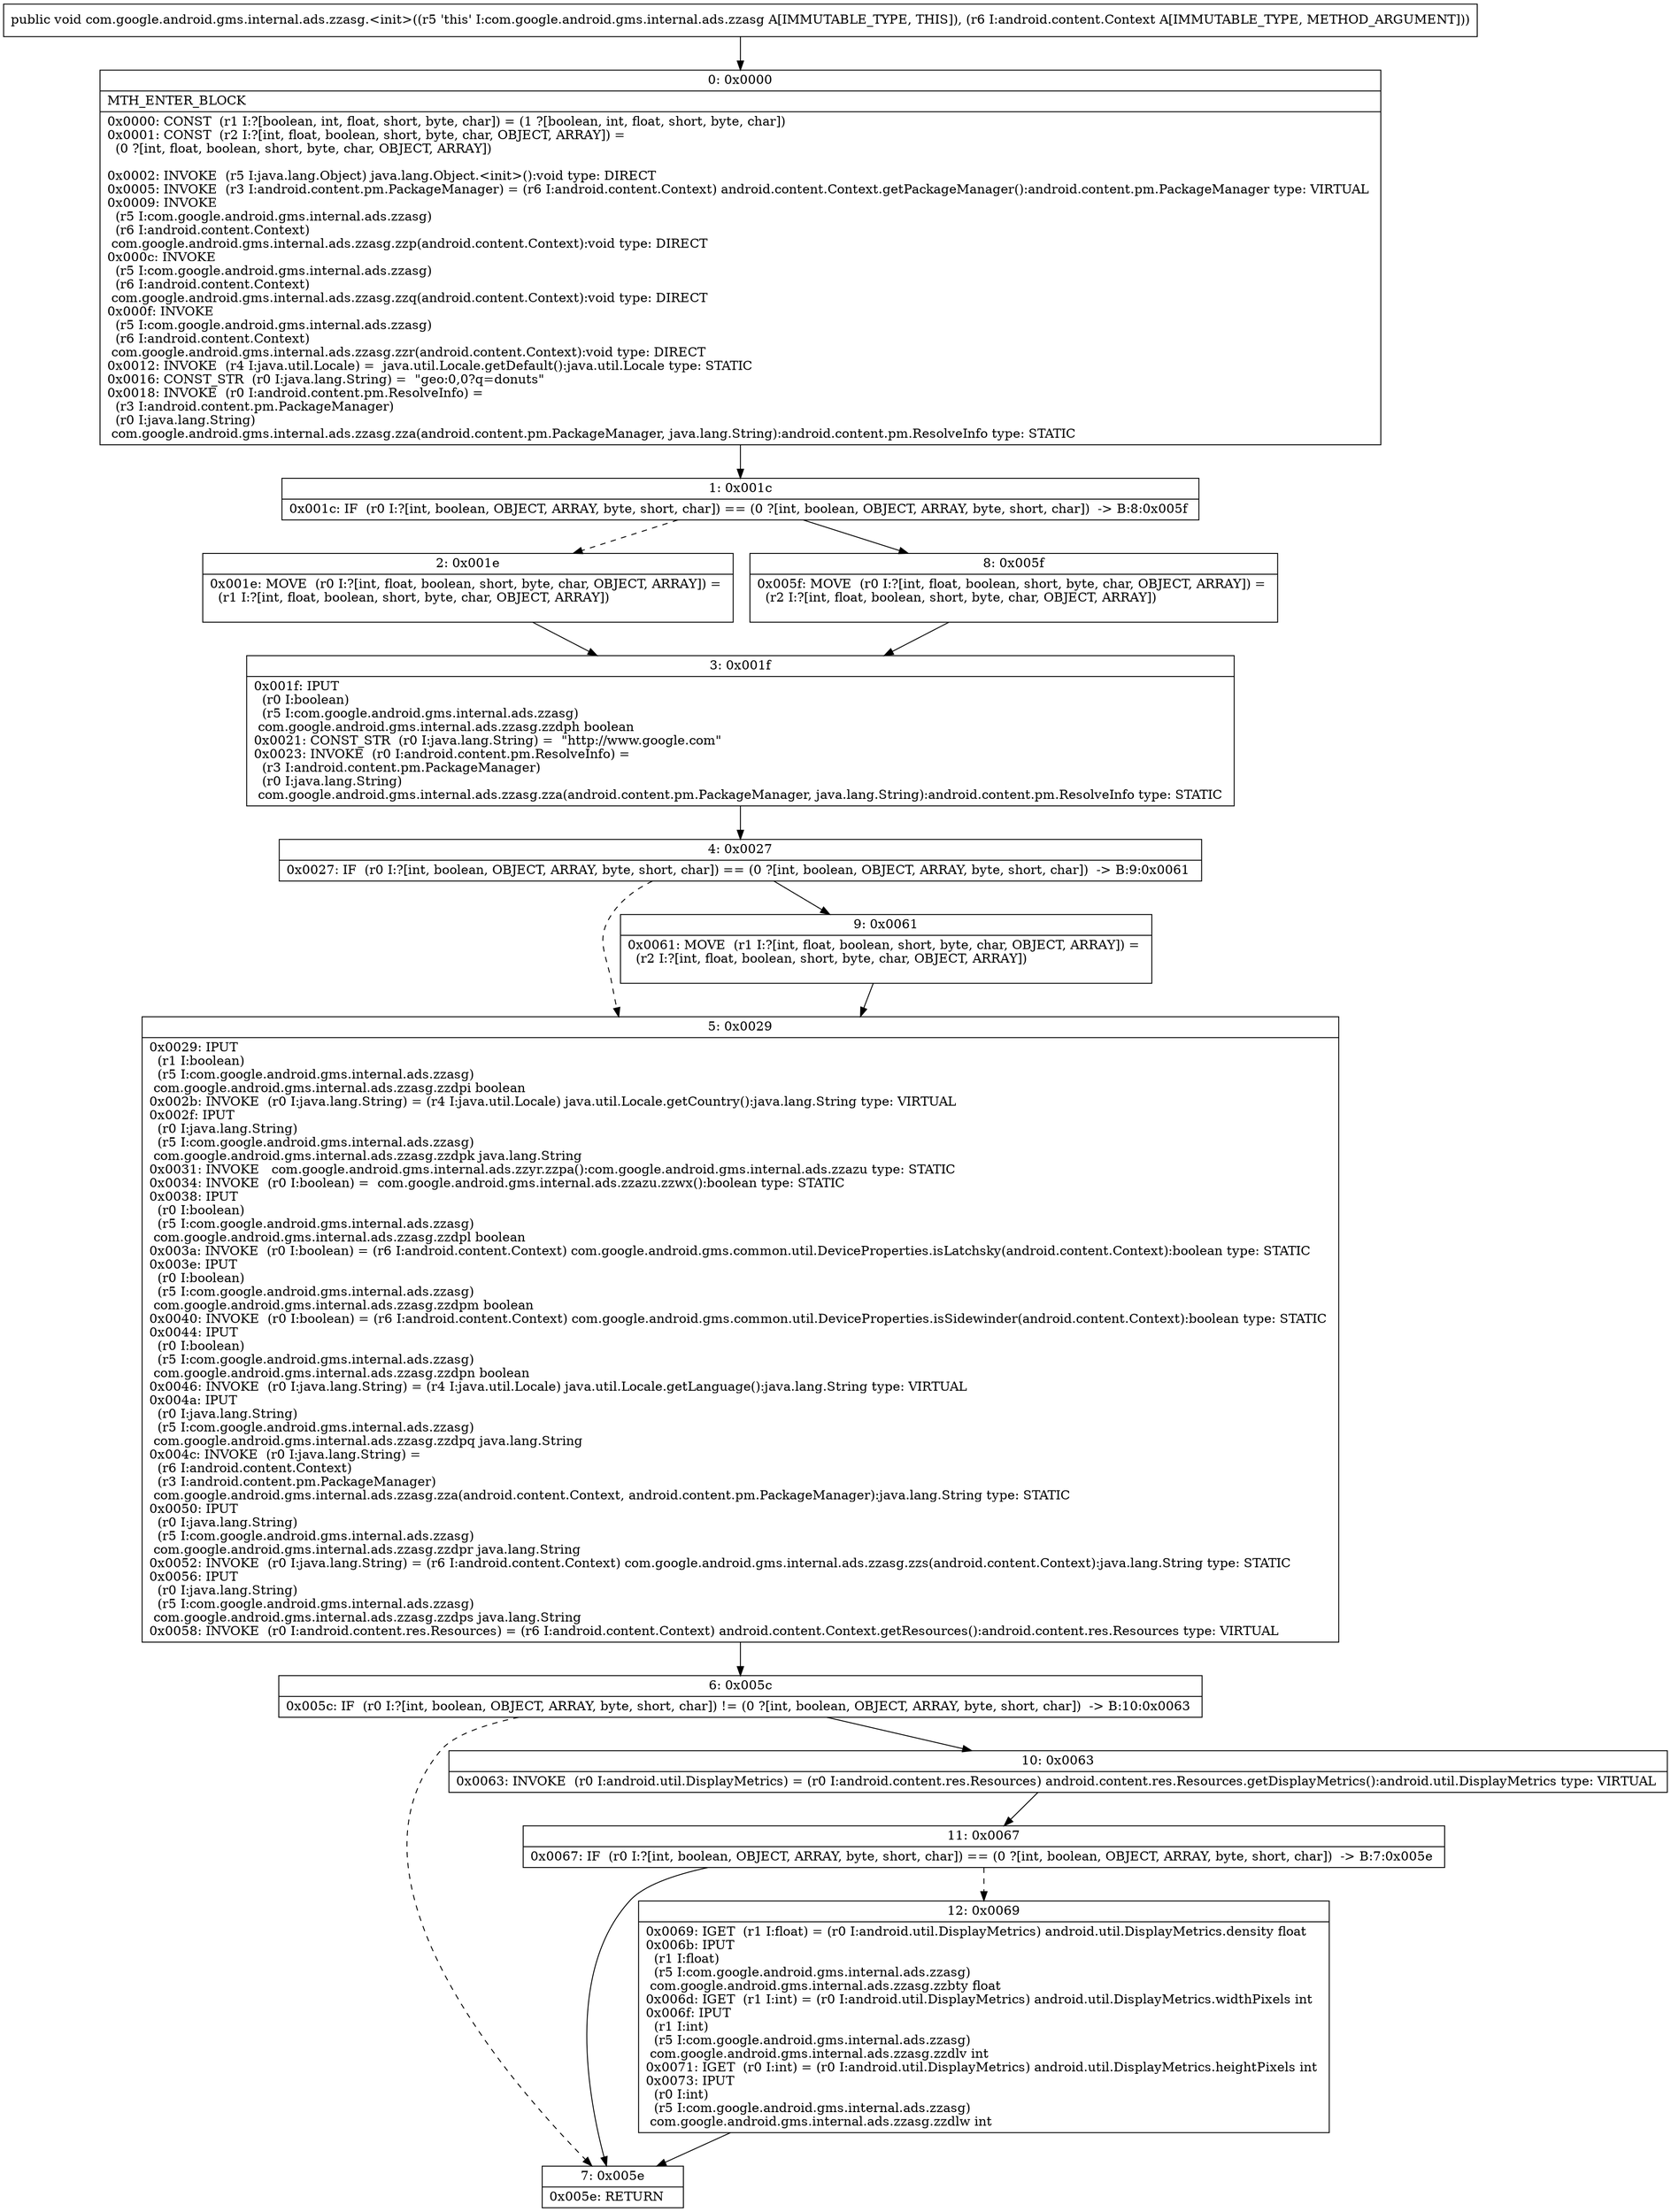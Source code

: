 digraph "CFG forcom.google.android.gms.internal.ads.zzasg.\<init\>(Landroid\/content\/Context;)V" {
Node_0 [shape=record,label="{0\:\ 0x0000|MTH_ENTER_BLOCK\l|0x0000: CONST  (r1 I:?[boolean, int, float, short, byte, char]) = (1 ?[boolean, int, float, short, byte, char]) \l0x0001: CONST  (r2 I:?[int, float, boolean, short, byte, char, OBJECT, ARRAY]) = \l  (0 ?[int, float, boolean, short, byte, char, OBJECT, ARRAY])\l \l0x0002: INVOKE  (r5 I:java.lang.Object) java.lang.Object.\<init\>():void type: DIRECT \l0x0005: INVOKE  (r3 I:android.content.pm.PackageManager) = (r6 I:android.content.Context) android.content.Context.getPackageManager():android.content.pm.PackageManager type: VIRTUAL \l0x0009: INVOKE  \l  (r5 I:com.google.android.gms.internal.ads.zzasg)\l  (r6 I:android.content.Context)\l com.google.android.gms.internal.ads.zzasg.zzp(android.content.Context):void type: DIRECT \l0x000c: INVOKE  \l  (r5 I:com.google.android.gms.internal.ads.zzasg)\l  (r6 I:android.content.Context)\l com.google.android.gms.internal.ads.zzasg.zzq(android.content.Context):void type: DIRECT \l0x000f: INVOKE  \l  (r5 I:com.google.android.gms.internal.ads.zzasg)\l  (r6 I:android.content.Context)\l com.google.android.gms.internal.ads.zzasg.zzr(android.content.Context):void type: DIRECT \l0x0012: INVOKE  (r4 I:java.util.Locale) =  java.util.Locale.getDefault():java.util.Locale type: STATIC \l0x0016: CONST_STR  (r0 I:java.lang.String) =  \"geo:0,0?q=donuts\" \l0x0018: INVOKE  (r0 I:android.content.pm.ResolveInfo) = \l  (r3 I:android.content.pm.PackageManager)\l  (r0 I:java.lang.String)\l com.google.android.gms.internal.ads.zzasg.zza(android.content.pm.PackageManager, java.lang.String):android.content.pm.ResolveInfo type: STATIC \l}"];
Node_1 [shape=record,label="{1\:\ 0x001c|0x001c: IF  (r0 I:?[int, boolean, OBJECT, ARRAY, byte, short, char]) == (0 ?[int, boolean, OBJECT, ARRAY, byte, short, char])  \-\> B:8:0x005f \l}"];
Node_2 [shape=record,label="{2\:\ 0x001e|0x001e: MOVE  (r0 I:?[int, float, boolean, short, byte, char, OBJECT, ARRAY]) = \l  (r1 I:?[int, float, boolean, short, byte, char, OBJECT, ARRAY])\l \l}"];
Node_3 [shape=record,label="{3\:\ 0x001f|0x001f: IPUT  \l  (r0 I:boolean)\l  (r5 I:com.google.android.gms.internal.ads.zzasg)\l com.google.android.gms.internal.ads.zzasg.zzdph boolean \l0x0021: CONST_STR  (r0 I:java.lang.String) =  \"http:\/\/www.google.com\" \l0x0023: INVOKE  (r0 I:android.content.pm.ResolveInfo) = \l  (r3 I:android.content.pm.PackageManager)\l  (r0 I:java.lang.String)\l com.google.android.gms.internal.ads.zzasg.zza(android.content.pm.PackageManager, java.lang.String):android.content.pm.ResolveInfo type: STATIC \l}"];
Node_4 [shape=record,label="{4\:\ 0x0027|0x0027: IF  (r0 I:?[int, boolean, OBJECT, ARRAY, byte, short, char]) == (0 ?[int, boolean, OBJECT, ARRAY, byte, short, char])  \-\> B:9:0x0061 \l}"];
Node_5 [shape=record,label="{5\:\ 0x0029|0x0029: IPUT  \l  (r1 I:boolean)\l  (r5 I:com.google.android.gms.internal.ads.zzasg)\l com.google.android.gms.internal.ads.zzasg.zzdpi boolean \l0x002b: INVOKE  (r0 I:java.lang.String) = (r4 I:java.util.Locale) java.util.Locale.getCountry():java.lang.String type: VIRTUAL \l0x002f: IPUT  \l  (r0 I:java.lang.String)\l  (r5 I:com.google.android.gms.internal.ads.zzasg)\l com.google.android.gms.internal.ads.zzasg.zzdpk java.lang.String \l0x0031: INVOKE   com.google.android.gms.internal.ads.zzyr.zzpa():com.google.android.gms.internal.ads.zzazu type: STATIC \l0x0034: INVOKE  (r0 I:boolean) =  com.google.android.gms.internal.ads.zzazu.zzwx():boolean type: STATIC \l0x0038: IPUT  \l  (r0 I:boolean)\l  (r5 I:com.google.android.gms.internal.ads.zzasg)\l com.google.android.gms.internal.ads.zzasg.zzdpl boolean \l0x003a: INVOKE  (r0 I:boolean) = (r6 I:android.content.Context) com.google.android.gms.common.util.DeviceProperties.isLatchsky(android.content.Context):boolean type: STATIC \l0x003e: IPUT  \l  (r0 I:boolean)\l  (r5 I:com.google.android.gms.internal.ads.zzasg)\l com.google.android.gms.internal.ads.zzasg.zzdpm boolean \l0x0040: INVOKE  (r0 I:boolean) = (r6 I:android.content.Context) com.google.android.gms.common.util.DeviceProperties.isSidewinder(android.content.Context):boolean type: STATIC \l0x0044: IPUT  \l  (r0 I:boolean)\l  (r5 I:com.google.android.gms.internal.ads.zzasg)\l com.google.android.gms.internal.ads.zzasg.zzdpn boolean \l0x0046: INVOKE  (r0 I:java.lang.String) = (r4 I:java.util.Locale) java.util.Locale.getLanguage():java.lang.String type: VIRTUAL \l0x004a: IPUT  \l  (r0 I:java.lang.String)\l  (r5 I:com.google.android.gms.internal.ads.zzasg)\l com.google.android.gms.internal.ads.zzasg.zzdpq java.lang.String \l0x004c: INVOKE  (r0 I:java.lang.String) = \l  (r6 I:android.content.Context)\l  (r3 I:android.content.pm.PackageManager)\l com.google.android.gms.internal.ads.zzasg.zza(android.content.Context, android.content.pm.PackageManager):java.lang.String type: STATIC \l0x0050: IPUT  \l  (r0 I:java.lang.String)\l  (r5 I:com.google.android.gms.internal.ads.zzasg)\l com.google.android.gms.internal.ads.zzasg.zzdpr java.lang.String \l0x0052: INVOKE  (r0 I:java.lang.String) = (r6 I:android.content.Context) com.google.android.gms.internal.ads.zzasg.zzs(android.content.Context):java.lang.String type: STATIC \l0x0056: IPUT  \l  (r0 I:java.lang.String)\l  (r5 I:com.google.android.gms.internal.ads.zzasg)\l com.google.android.gms.internal.ads.zzasg.zzdps java.lang.String \l0x0058: INVOKE  (r0 I:android.content.res.Resources) = (r6 I:android.content.Context) android.content.Context.getResources():android.content.res.Resources type: VIRTUAL \l}"];
Node_6 [shape=record,label="{6\:\ 0x005c|0x005c: IF  (r0 I:?[int, boolean, OBJECT, ARRAY, byte, short, char]) != (0 ?[int, boolean, OBJECT, ARRAY, byte, short, char])  \-\> B:10:0x0063 \l}"];
Node_7 [shape=record,label="{7\:\ 0x005e|0x005e: RETURN   \l}"];
Node_8 [shape=record,label="{8\:\ 0x005f|0x005f: MOVE  (r0 I:?[int, float, boolean, short, byte, char, OBJECT, ARRAY]) = \l  (r2 I:?[int, float, boolean, short, byte, char, OBJECT, ARRAY])\l \l}"];
Node_9 [shape=record,label="{9\:\ 0x0061|0x0061: MOVE  (r1 I:?[int, float, boolean, short, byte, char, OBJECT, ARRAY]) = \l  (r2 I:?[int, float, boolean, short, byte, char, OBJECT, ARRAY])\l \l}"];
Node_10 [shape=record,label="{10\:\ 0x0063|0x0063: INVOKE  (r0 I:android.util.DisplayMetrics) = (r0 I:android.content.res.Resources) android.content.res.Resources.getDisplayMetrics():android.util.DisplayMetrics type: VIRTUAL \l}"];
Node_11 [shape=record,label="{11\:\ 0x0067|0x0067: IF  (r0 I:?[int, boolean, OBJECT, ARRAY, byte, short, char]) == (0 ?[int, boolean, OBJECT, ARRAY, byte, short, char])  \-\> B:7:0x005e \l}"];
Node_12 [shape=record,label="{12\:\ 0x0069|0x0069: IGET  (r1 I:float) = (r0 I:android.util.DisplayMetrics) android.util.DisplayMetrics.density float \l0x006b: IPUT  \l  (r1 I:float)\l  (r5 I:com.google.android.gms.internal.ads.zzasg)\l com.google.android.gms.internal.ads.zzasg.zzbty float \l0x006d: IGET  (r1 I:int) = (r0 I:android.util.DisplayMetrics) android.util.DisplayMetrics.widthPixels int \l0x006f: IPUT  \l  (r1 I:int)\l  (r5 I:com.google.android.gms.internal.ads.zzasg)\l com.google.android.gms.internal.ads.zzasg.zzdlv int \l0x0071: IGET  (r0 I:int) = (r0 I:android.util.DisplayMetrics) android.util.DisplayMetrics.heightPixels int \l0x0073: IPUT  \l  (r0 I:int)\l  (r5 I:com.google.android.gms.internal.ads.zzasg)\l com.google.android.gms.internal.ads.zzasg.zzdlw int \l}"];
MethodNode[shape=record,label="{public void com.google.android.gms.internal.ads.zzasg.\<init\>((r5 'this' I:com.google.android.gms.internal.ads.zzasg A[IMMUTABLE_TYPE, THIS]), (r6 I:android.content.Context A[IMMUTABLE_TYPE, METHOD_ARGUMENT])) }"];
MethodNode -> Node_0;
Node_0 -> Node_1;
Node_1 -> Node_2[style=dashed];
Node_1 -> Node_8;
Node_2 -> Node_3;
Node_3 -> Node_4;
Node_4 -> Node_5[style=dashed];
Node_4 -> Node_9;
Node_5 -> Node_6;
Node_6 -> Node_7[style=dashed];
Node_6 -> Node_10;
Node_8 -> Node_3;
Node_9 -> Node_5;
Node_10 -> Node_11;
Node_11 -> Node_7;
Node_11 -> Node_12[style=dashed];
Node_12 -> Node_7;
}

